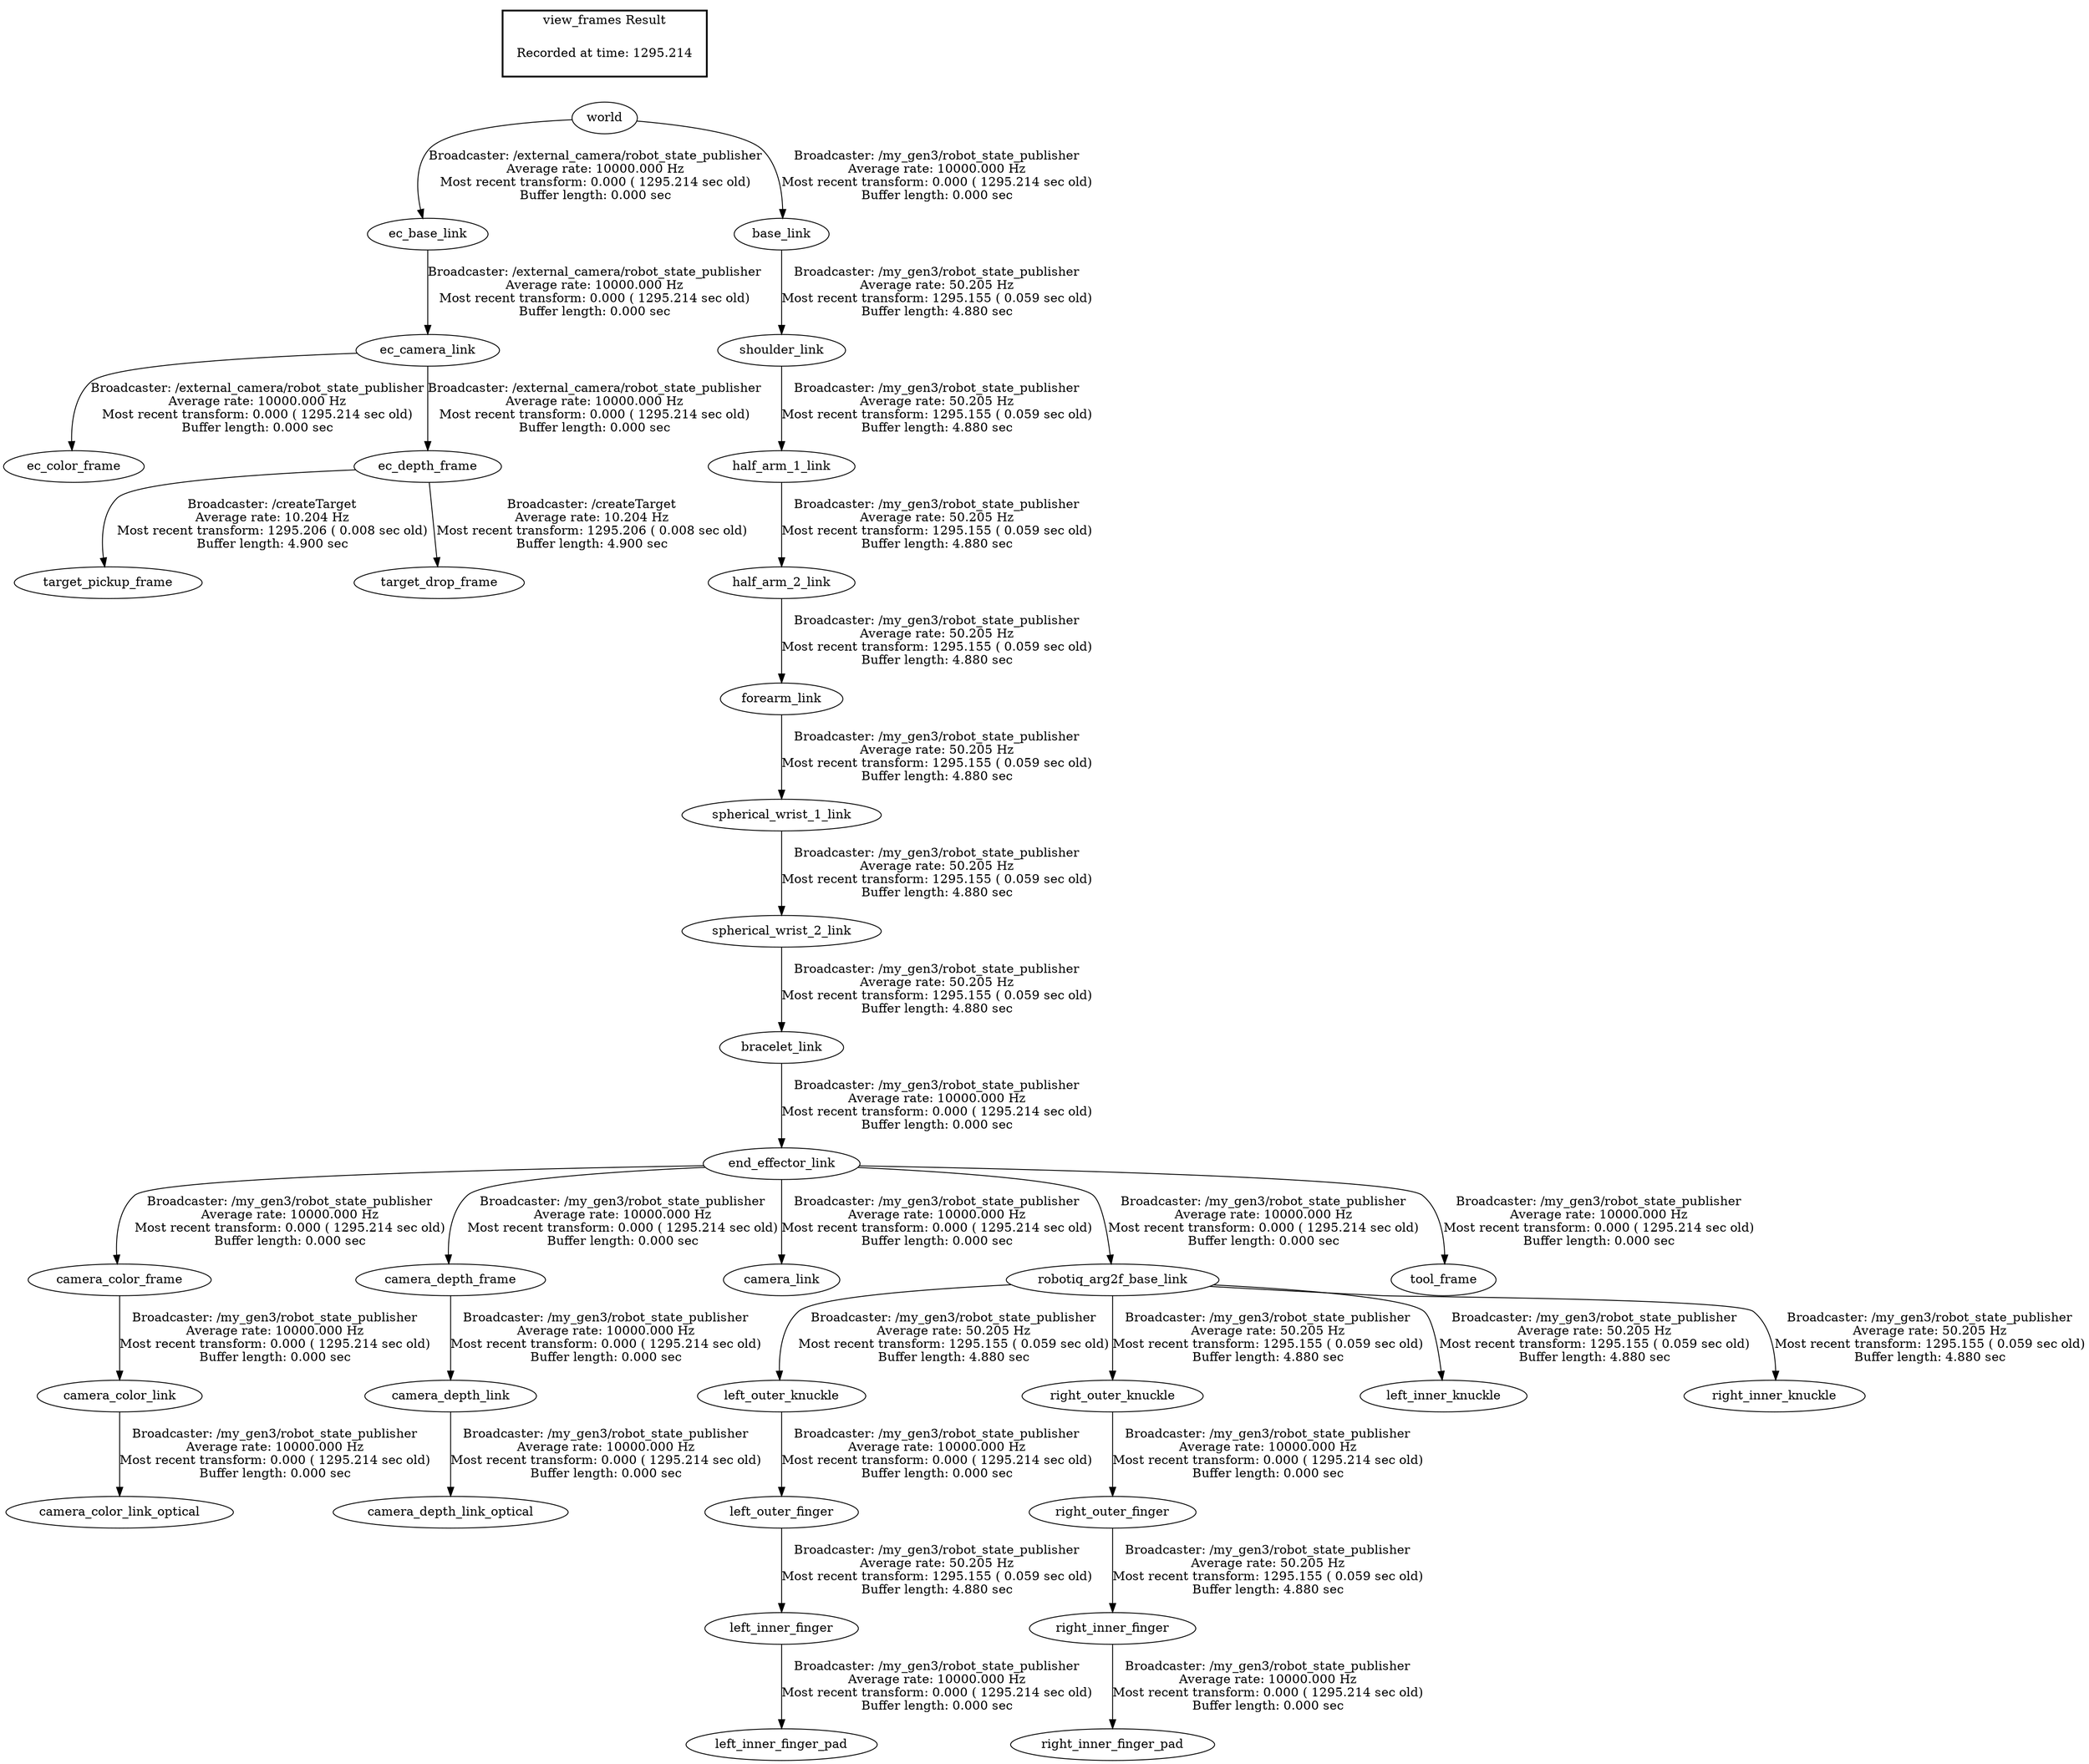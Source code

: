 digraph G {
"ec_base_link" -> "ec_camera_link"[label="Broadcaster: /external_camera/robot_state_publisher\nAverage rate: 10000.000 Hz\nMost recent transform: 0.000 ( 1295.214 sec old)\nBuffer length: 0.000 sec\n"];
"world" -> "ec_base_link"[label="Broadcaster: /external_camera/robot_state_publisher\nAverage rate: 10000.000 Hz\nMost recent transform: 0.000 ( 1295.214 sec old)\nBuffer length: 0.000 sec\n"];
"ec_camera_link" -> "ec_color_frame"[label="Broadcaster: /external_camera/robot_state_publisher\nAverage rate: 10000.000 Hz\nMost recent transform: 0.000 ( 1295.214 sec old)\nBuffer length: 0.000 sec\n"];
"ec_camera_link" -> "ec_depth_frame"[label="Broadcaster: /external_camera/robot_state_publisher\nAverage rate: 10000.000 Hz\nMost recent transform: 0.000 ( 1295.214 sec old)\nBuffer length: 0.000 sec\n"];
"camera_color_frame" -> "camera_color_link"[label="Broadcaster: /my_gen3/robot_state_publisher\nAverage rate: 10000.000 Hz\nMost recent transform: 0.000 ( 1295.214 sec old)\nBuffer length: 0.000 sec\n"];
"end_effector_link" -> "camera_color_frame"[label="Broadcaster: /my_gen3/robot_state_publisher\nAverage rate: 10000.000 Hz\nMost recent transform: 0.000 ( 1295.214 sec old)\nBuffer length: 0.000 sec\n"];
"camera_color_link" -> "camera_color_link_optical"[label="Broadcaster: /my_gen3/robot_state_publisher\nAverage rate: 10000.000 Hz\nMost recent transform: 0.000 ( 1295.214 sec old)\nBuffer length: 0.000 sec\n"];
"camera_depth_frame" -> "camera_depth_link"[label="Broadcaster: /my_gen3/robot_state_publisher\nAverage rate: 10000.000 Hz\nMost recent transform: 0.000 ( 1295.214 sec old)\nBuffer length: 0.000 sec\n"];
"end_effector_link" -> "camera_depth_frame"[label="Broadcaster: /my_gen3/robot_state_publisher\nAverage rate: 10000.000 Hz\nMost recent transform: 0.000 ( 1295.214 sec old)\nBuffer length: 0.000 sec\n"];
"camera_depth_link" -> "camera_depth_link_optical"[label="Broadcaster: /my_gen3/robot_state_publisher\nAverage rate: 10000.000 Hz\nMost recent transform: 0.000 ( 1295.214 sec old)\nBuffer length: 0.000 sec\n"];
"end_effector_link" -> "camera_link"[label="Broadcaster: /my_gen3/robot_state_publisher\nAverage rate: 10000.000 Hz\nMost recent transform: 0.000 ( 1295.214 sec old)\nBuffer length: 0.000 sec\n"];
"bracelet_link" -> "end_effector_link"[label="Broadcaster: /my_gen3/robot_state_publisher\nAverage rate: 10000.000 Hz\nMost recent transform: 0.000 ( 1295.214 sec old)\nBuffer length: 0.000 sec\n"];
"spherical_wrist_2_link" -> "bracelet_link"[label="Broadcaster: /my_gen3/robot_state_publisher\nAverage rate: 50.205 Hz\nMost recent transform: 1295.155 ( 0.059 sec old)\nBuffer length: 4.880 sec\n"];
"end_effector_link" -> "robotiq_arg2f_base_link"[label="Broadcaster: /my_gen3/robot_state_publisher\nAverage rate: 10000.000 Hz\nMost recent transform: 0.000 ( 1295.214 sec old)\nBuffer length: 0.000 sec\n"];
"left_inner_finger" -> "left_inner_finger_pad"[label="Broadcaster: /my_gen3/robot_state_publisher\nAverage rate: 10000.000 Hz\nMost recent transform: 0.000 ( 1295.214 sec old)\nBuffer length: 0.000 sec\n"];
"left_outer_finger" -> "left_inner_finger"[label="Broadcaster: /my_gen3/robot_state_publisher\nAverage rate: 50.205 Hz\nMost recent transform: 1295.155 ( 0.059 sec old)\nBuffer length: 4.880 sec\n"];
"left_outer_knuckle" -> "left_outer_finger"[label="Broadcaster: /my_gen3/robot_state_publisher\nAverage rate: 10000.000 Hz\nMost recent transform: 0.000 ( 1295.214 sec old)\nBuffer length: 0.000 sec\n"];
"robotiq_arg2f_base_link" -> "left_outer_knuckle"[label="Broadcaster: /my_gen3/robot_state_publisher\nAverage rate: 50.205 Hz\nMost recent transform: 1295.155 ( 0.059 sec old)\nBuffer length: 4.880 sec\n"];
"right_inner_finger" -> "right_inner_finger_pad"[label="Broadcaster: /my_gen3/robot_state_publisher\nAverage rate: 10000.000 Hz\nMost recent transform: 0.000 ( 1295.214 sec old)\nBuffer length: 0.000 sec\n"];
"right_outer_finger" -> "right_inner_finger"[label="Broadcaster: /my_gen3/robot_state_publisher\nAverage rate: 50.205 Hz\nMost recent transform: 1295.155 ( 0.059 sec old)\nBuffer length: 4.880 sec\n"];
"right_outer_knuckle" -> "right_outer_finger"[label="Broadcaster: /my_gen3/robot_state_publisher\nAverage rate: 10000.000 Hz\nMost recent transform: 0.000 ( 1295.214 sec old)\nBuffer length: 0.000 sec\n"];
"robotiq_arg2f_base_link" -> "right_outer_knuckle"[label="Broadcaster: /my_gen3/robot_state_publisher\nAverage rate: 50.205 Hz\nMost recent transform: 1295.155 ( 0.059 sec old)\nBuffer length: 4.880 sec\n"];
"end_effector_link" -> "tool_frame"[label="Broadcaster: /my_gen3/robot_state_publisher\nAverage rate: 10000.000 Hz\nMost recent transform: 0.000 ( 1295.214 sec old)\nBuffer length: 0.000 sec\n"];
"world" -> "base_link"[label="Broadcaster: /my_gen3/robot_state_publisher\nAverage rate: 10000.000 Hz\nMost recent transform: 0.000 ( 1295.214 sec old)\nBuffer length: 0.000 sec\n"];
"base_link" -> "shoulder_link"[label="Broadcaster: /my_gen3/robot_state_publisher\nAverage rate: 50.205 Hz\nMost recent transform: 1295.155 ( 0.059 sec old)\nBuffer length: 4.880 sec\n"];
"shoulder_link" -> "half_arm_1_link"[label="Broadcaster: /my_gen3/robot_state_publisher\nAverage rate: 50.205 Hz\nMost recent transform: 1295.155 ( 0.059 sec old)\nBuffer length: 4.880 sec\n"];
"half_arm_1_link" -> "half_arm_2_link"[label="Broadcaster: /my_gen3/robot_state_publisher\nAverage rate: 50.205 Hz\nMost recent transform: 1295.155 ( 0.059 sec old)\nBuffer length: 4.880 sec\n"];
"half_arm_2_link" -> "forearm_link"[label="Broadcaster: /my_gen3/robot_state_publisher\nAverage rate: 50.205 Hz\nMost recent transform: 1295.155 ( 0.059 sec old)\nBuffer length: 4.880 sec\n"];
"forearm_link" -> "spherical_wrist_1_link"[label="Broadcaster: /my_gen3/robot_state_publisher\nAverage rate: 50.205 Hz\nMost recent transform: 1295.155 ( 0.059 sec old)\nBuffer length: 4.880 sec\n"];
"spherical_wrist_1_link" -> "spherical_wrist_2_link"[label="Broadcaster: /my_gen3/robot_state_publisher\nAverage rate: 50.205 Hz\nMost recent transform: 1295.155 ( 0.059 sec old)\nBuffer length: 4.880 sec\n"];
"robotiq_arg2f_base_link" -> "left_inner_knuckle"[label="Broadcaster: /my_gen3/robot_state_publisher\nAverage rate: 50.205 Hz\nMost recent transform: 1295.155 ( 0.059 sec old)\nBuffer length: 4.880 sec\n"];
"robotiq_arg2f_base_link" -> "right_inner_knuckle"[label="Broadcaster: /my_gen3/robot_state_publisher\nAverage rate: 50.205 Hz\nMost recent transform: 1295.155 ( 0.059 sec old)\nBuffer length: 4.880 sec\n"];
"ec_depth_frame" -> "target_pickup_frame"[label="Broadcaster: /createTarget\nAverage rate: 10.204 Hz\nMost recent transform: 1295.206 ( 0.008 sec old)\nBuffer length: 4.900 sec\n"];
"ec_depth_frame" -> "target_drop_frame"[label="Broadcaster: /createTarget\nAverage rate: 10.204 Hz\nMost recent transform: 1295.206 ( 0.008 sec old)\nBuffer length: 4.900 sec\n"];
edge [style=invis];
 subgraph cluster_legend { style=bold; color=black; label ="view_frames Result";
"Recorded at time: 1295.214"[ shape=plaintext ] ;
 }->"world";
}
